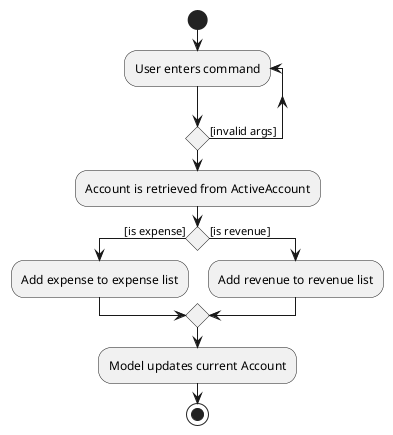 @startuml

start
repeat :User enters command;
repeat  while () is ([invalid args])
'Since the beta syntax does not support placing the condition outside the
'diamond we place it as the true branch instead.
:Account is retrieved from ActiveAccount;

if () then ([is expense])
:Add expense to expense list;

else ([is revenue])
:Add revenue to revenue list;

endif
:Model updates current Account;
stop

@enduml
